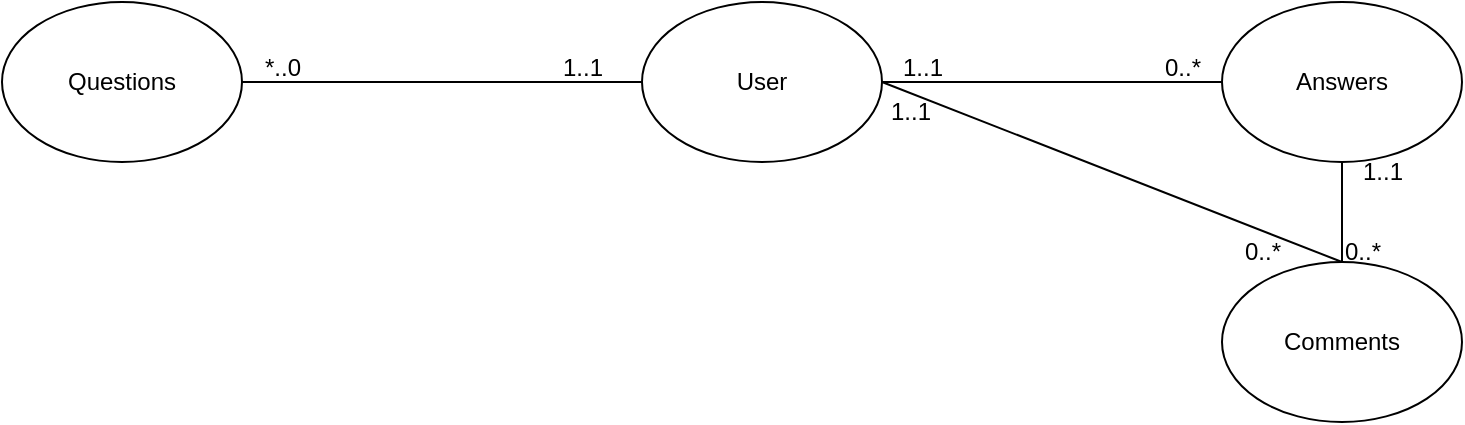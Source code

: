 <mxfile version="24.6.4" type="github">
  <diagram name="Page-1" id="Y-qtSBzgZtqOqkQaNCEQ">
    <mxGraphModel dx="1650" dy="517" grid="1" gridSize="10" guides="1" tooltips="1" connect="1" arrows="1" fold="1" page="1" pageScale="1" pageWidth="827" pageHeight="1169" math="0" shadow="0">
      <root>
        <mxCell id="0" />
        <mxCell id="1" parent="0" />
        <mxCell id="6-Fc7FL_gjs3nGVKd17d-5" value="User" style="ellipse;whiteSpace=wrap;html=1;" parent="1" vertex="1">
          <mxGeometry x="280" y="170" width="120" height="80" as="geometry" />
        </mxCell>
        <mxCell id="6-Fc7FL_gjs3nGVKd17d-6" value="Comments" style="ellipse;whiteSpace=wrap;html=1;" parent="1" vertex="1">
          <mxGeometry x="570" y="300" width="120" height="80" as="geometry" />
        </mxCell>
        <mxCell id="6-Fc7FL_gjs3nGVKd17d-7" value="Questions" style="ellipse;whiteSpace=wrap;html=1;" parent="1" vertex="1">
          <mxGeometry x="-40" y="170" width="120" height="80" as="geometry" />
        </mxCell>
        <mxCell id="6-Fc7FL_gjs3nGVKd17d-8" value="Answers" style="ellipse;whiteSpace=wrap;html=1;" parent="1" vertex="1">
          <mxGeometry x="570" y="170" width="120" height="80" as="geometry" />
        </mxCell>
        <mxCell id="6-Fc7FL_gjs3nGVKd17d-17" value="" style="endArrow=none;html=1;rounded=0;entryX=1;entryY=0.5;entryDx=0;entryDy=0;exitX=0;exitY=0.5;exitDx=0;exitDy=0;" parent="1" source="6-Fc7FL_gjs3nGVKd17d-5" target="6-Fc7FL_gjs3nGVKd17d-7" edge="1">
          <mxGeometry width="50" height="50" relative="1" as="geometry">
            <mxPoint x="240" y="220" as="sourcePoint" />
            <mxPoint x="290" y="220" as="targetPoint" />
          </mxGeometry>
        </mxCell>
        <mxCell id="6-Fc7FL_gjs3nGVKd17d-18" value="" style="endArrow=none;html=1;rounded=0;entryX=0;entryY=0.5;entryDx=0;entryDy=0;exitX=1;exitY=0.5;exitDx=0;exitDy=0;" parent="1" source="6-Fc7FL_gjs3nGVKd17d-5" target="6-Fc7FL_gjs3nGVKd17d-8" edge="1">
          <mxGeometry width="50" height="50" relative="1" as="geometry">
            <mxPoint x="350" y="260" as="sourcePoint" />
            <mxPoint x="478" y="422" as="targetPoint" />
          </mxGeometry>
        </mxCell>
        <mxCell id="6-Fc7FL_gjs3nGVKd17d-19" value="" style="endArrow=none;html=1;rounded=0;entryX=0.5;entryY=1;entryDx=0;entryDy=0;" parent="1" source="6-Fc7FL_gjs3nGVKd17d-6" target="6-Fc7FL_gjs3nGVKd17d-8" edge="1">
          <mxGeometry width="50" height="50" relative="1" as="geometry">
            <mxPoint x="410" y="220" as="sourcePoint" />
            <mxPoint x="580" y="220" as="targetPoint" />
          </mxGeometry>
        </mxCell>
        <mxCell id="6-Fc7FL_gjs3nGVKd17d-20" value="" style="endArrow=none;html=1;rounded=0;entryX=0.5;entryY=0;entryDx=0;entryDy=0;" parent="1" target="6-Fc7FL_gjs3nGVKd17d-6" edge="1">
          <mxGeometry width="50" height="50" relative="1" as="geometry">
            <mxPoint x="400" y="210" as="sourcePoint" />
            <mxPoint x="580" y="220" as="targetPoint" />
          </mxGeometry>
        </mxCell>
        <mxCell id="6-Fc7FL_gjs3nGVKd17d-22" value="" style="endArrow=none;html=1;rounded=0;entryX=0;entryY=0.5;entryDx=0;entryDy=0;exitX=1;exitY=0.5;exitDx=0;exitDy=0;" parent="1" edge="1">
          <mxGeometry width="50" height="50" relative="1" as="geometry">
            <mxPoint x="400" y="210" as="sourcePoint" />
            <mxPoint x="570" y="210" as="targetPoint" />
          </mxGeometry>
        </mxCell>
        <mxCell id="6-Fc7FL_gjs3nGVKd17d-25" value="1..1" style="text;html=1;align=center;verticalAlign=middle;resizable=0;points=[];autosize=1;strokeColor=none;fillColor=none;" parent="1" vertex="1">
          <mxGeometry x="230" y="188" width="40" height="30" as="geometry" />
        </mxCell>
        <mxCell id="6-Fc7FL_gjs3nGVKd17d-26" value="*..0" style="text;html=1;align=center;verticalAlign=middle;resizable=0;points=[];autosize=1;strokeColor=none;fillColor=none;" parent="1" vertex="1">
          <mxGeometry x="80" y="188" width="40" height="30" as="geometry" />
        </mxCell>
        <mxCell id="6-Fc7FL_gjs3nGVKd17d-27" value="1..1" style="text;html=1;align=center;verticalAlign=middle;resizable=0;points=[];autosize=1;strokeColor=none;fillColor=none;" parent="1" vertex="1">
          <mxGeometry x="400" y="188" width="40" height="30" as="geometry" />
        </mxCell>
        <mxCell id="6-Fc7FL_gjs3nGVKd17d-28" value="0..*" style="text;html=1;align=center;verticalAlign=middle;resizable=0;points=[];autosize=1;strokeColor=none;fillColor=none;" parent="1" vertex="1">
          <mxGeometry x="530" y="188" width="40" height="30" as="geometry" />
        </mxCell>
        <mxCell id="6-Fc7FL_gjs3nGVKd17d-29" value="1..1" style="text;html=1;align=center;verticalAlign=middle;resizable=0;points=[];autosize=1;strokeColor=none;fillColor=none;" parent="1" vertex="1">
          <mxGeometry x="630" y="240" width="40" height="30" as="geometry" />
        </mxCell>
        <mxCell id="6-Fc7FL_gjs3nGVKd17d-30" value="0..*" style="text;html=1;align=center;verticalAlign=middle;resizable=0;points=[];autosize=1;strokeColor=none;fillColor=none;" parent="1" vertex="1">
          <mxGeometry x="620" y="280" width="40" height="30" as="geometry" />
        </mxCell>
        <mxCell id="6-Fc7FL_gjs3nGVKd17d-31" value="1..1" style="text;html=1;align=center;verticalAlign=middle;resizable=0;points=[];autosize=1;strokeColor=none;fillColor=none;" parent="1" vertex="1">
          <mxGeometry x="394" y="210" width="40" height="30" as="geometry" />
        </mxCell>
        <mxCell id="6-Fc7FL_gjs3nGVKd17d-32" value="0..*" style="text;html=1;align=center;verticalAlign=middle;resizable=0;points=[];autosize=1;strokeColor=none;fillColor=none;" parent="1" vertex="1">
          <mxGeometry x="570" y="280" width="40" height="30" as="geometry" />
        </mxCell>
      </root>
    </mxGraphModel>
  </diagram>
</mxfile>
